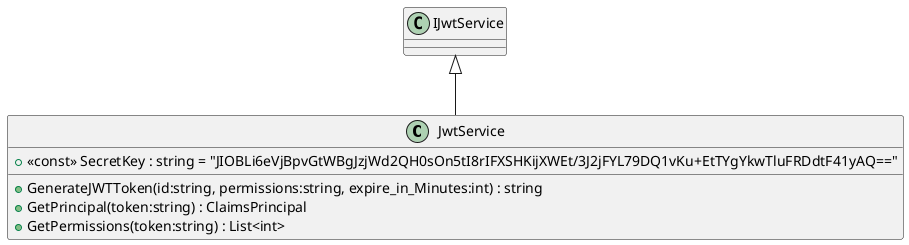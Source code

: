 @startuml
class JwtService {
    + <<const>> SecretKey : string = "JIOBLi6eVjBpvGtWBgJzjWd2QH0sOn5tI8rIFXSHKijXWEt/3J2jFYL79DQ1vKu+EtTYgYkwTluFRDdtF41yAQ=="
    + GenerateJWTToken(id:string, permissions:string, expire_in_Minutes:int) : string
    + GetPrincipal(token:string) : ClaimsPrincipal
    + GetPermissions(token:string) : List<int>
}
IJwtService <|-- JwtService
@enduml
